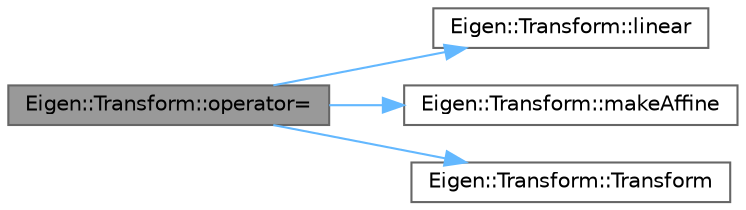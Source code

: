 digraph "Eigen::Transform::operator="
{
 // LATEX_PDF_SIZE
  bgcolor="transparent";
  edge [fontname=Helvetica,fontsize=10,labelfontname=Helvetica,labelfontsize=10];
  node [fontname=Helvetica,fontsize=10,shape=box,height=0.2,width=0.4];
  rankdir="LR";
  Node1 [id="Node000001",label="Eigen::Transform::operator=",height=0.2,width=0.4,color="gray40", fillcolor="grey60", style="filled", fontcolor="black",tooltip=" "];
  Node1 -> Node2 [id="edge1_Node000001_Node000002",color="steelblue1",style="solid",tooltip=" "];
  Node2 [id="Node000002",label="Eigen::Transform::linear",height=0.2,width=0.4,color="grey40", fillcolor="white", style="filled",URL="$class_eigen_1_1_transform.html#a535bd63d047c2a36585c3f9b62219a1e",tooltip=" "];
  Node1 -> Node3 [id="edge2_Node000001_Node000003",color="steelblue1",style="solid",tooltip=" "];
  Node3 [id="Node000003",label="Eigen::Transform::makeAffine",height=0.2,width=0.4,color="grey40", fillcolor="white", style="filled",URL="$class_eigen_1_1_transform.html#a18580c6c151bac89f03818164dd19632",tooltip=" "];
  Node1 -> Node4 [id="edge3_Node000001_Node000004",color="steelblue1",style="solid",tooltip=" "];
  Node4 [id="Node000004",label="Eigen::Transform::Transform",height=0.2,width=0.4,color="grey40", fillcolor="white", style="filled",URL="$class_eigen_1_1_transform.html#a79b94ccee0f7871610fa2fa084e0fd59",tooltip=" "];
}
